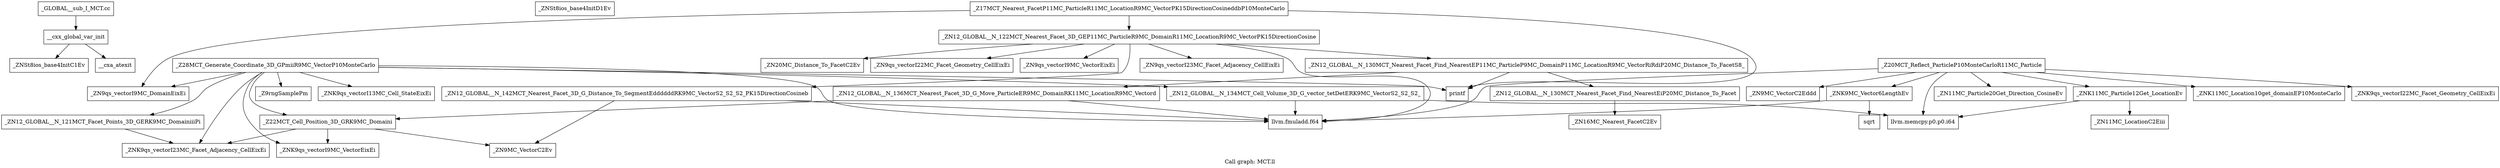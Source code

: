 digraph "Call graph: MCT.ll" {
	label="Call graph: MCT.ll";

	Node0x555b1896f3e0 [shape=record,label="{__cxx_global_var_init}"];
	Node0x555b1896f3e0 -> Node0x555b189b2730;
	Node0x555b1896f3e0 -> Node0x555b1896f500;
	Node0x555b189b2730 [shape=record,label="{_ZNSt8ios_base4InitC1Ev}"];
	Node0x555b1896df80 [shape=record,label="{_ZNSt8ios_base4InitD1Ev}"];
	Node0x555b1896f500 [shape=record,label="{__cxa_atexit}"];
	Node0x555b18970080 [shape=record,label="{_Z17MCT_Nearest_FacetP11MC_ParticleR11MC_LocationR9MC_VectorPK15DirectionCosineddbP10MonteCarlo}"];
	Node0x555b18970080 -> Node0x555b18970160;
	Node0x555b18970080 -> Node0x555b1896efa0;
	Node0x555b18970080 -> Node0x555b1896e000;
	Node0x555b18970160 [shape=record,label="{printf}"];
	Node0x555b1896efa0 [shape=record,label="{_ZN9qs_vectorI9MC_DomainEixEi}"];
	Node0x555b1896e000 [shape=record,label="{_ZN12_GLOBAL__N_122MCT_Nearest_Facet_3D_GEP11MC_ParticleR9MC_DomainR11MC_LocationR9MC_VectorPK15DirectionCosine}"];
	Node0x555b1896e000 -> Node0x555b189f0870;
	Node0x555b1896e000 -> Node0x555b189f05d0;
	Node0x555b1896e000 -> Node0x555b1899ae70;
	Node0x555b1896e000 -> Node0x555b18970690;
	Node0x555b1896e000 -> Node0x555b18970010;
	Node0x555b1896e000 -> Node0x555b189904c0;
	Node0x555b1896e000 -> Node0x555b189f0d40;
	Node0x555b1899ae70 [shape=record,label="{_ZN12_GLOBAL__N_130MCT_Nearest_Facet_Find_NearestEP11MC_ParticleP9MC_DomainP11MC_LocationR9MC_VectorRiRdiP20MC_Distance_To_FacetS8_}"];
	Node0x555b1899ae70 -> Node0x555b1898fc00;
	Node0x555b1899ae70 -> Node0x555b18990750;
	Node0x555b1899ae70 -> Node0x555b18970160;
	Node0x555b18988e10 [shape=record,label="{_Z28MCT_Generate_Coordinate_3D_GPmiiR9MC_VectorP10MonteCarlo}"];
	Node0x555b18988e10 -> Node0x555b1896efa0;
	Node0x555b18988e10 -> Node0x555b1896c9d0;
	Node0x555b18988e10 -> Node0x555b18994940;
	Node0x555b18988e10 -> Node0x555b189823f0;
	Node0x555b18988e10 -> Node0x555b1898ebb0;
	Node0x555b18988e10 -> Node0x555b1897f760;
	Node0x555b18988e10 -> Node0x555b18973c20;
	Node0x555b18988e10 -> Node0x555b189f05d0;
	Node0x555b18988e10 -> Node0x555b18970160;
	Node0x555b18988e10 -> Node0x555b18974770;
	Node0x555b1897f760 [shape=record,label="{_ZN12_GLOBAL__N_121MCT_Facet_Points_3D_GERK9MC_DomainiiiPi}"];
	Node0x555b1897f760 -> Node0x555b18994940;
	Node0x555b1896c9d0 [shape=record,label="{_Z22MCT_Cell_Position_3D_GRK9MC_Domaini}"];
	Node0x555b1896c9d0 -> Node0x555b18974a70;
	Node0x555b1896c9d0 -> Node0x555b18994940;
	Node0x555b1896c9d0 -> Node0x555b18973c20;
	Node0x555b18994940 [shape=record,label="{_ZNK9qs_vectorI23MC_Facet_Adjacency_CellEixEi}"];
	Node0x555b189823f0 [shape=record,label="{_Z9rngSamplePm}"];
	Node0x555b1898ebb0 [shape=record,label="{_ZNK9qs_vectorI13MC_Cell_StateEixEi}"];
	Node0x555b18973c20 [shape=record,label="{_ZNK9qs_vectorI9MC_VectorEixEi}"];
	Node0x555b18974770 [shape=record,label="{_ZN12_GLOBAL__N_134MCT_Cell_Volume_3D_G_vector_tetDetERK9MC_VectorS2_S2_S2_}"];
	Node0x555b18974770 -> Node0x555b18978ca0;
	Node0x555b18974770 -> Node0x555b189f05d0;
	Node0x555b189f05d0 [shape=record,label="{llvm.fmuladd.f64}"];
	Node0x555b18974a70 [shape=record,label="{_ZN9MC_VectorC2Ev}"];
	Node0x555b1897c1c0 [shape=record,label="{_Z20MCT_Reflect_ParticleP10MonteCarloR11MC_Particle}"];
	Node0x555b1897c1c0 -> Node0x555b1897df30;
	Node0x555b1897c1c0 -> Node0x555b18981700;
	Node0x555b1897c1c0 -> Node0x555b18978ca0;
	Node0x555b1897c1c0 -> Node0x555b1898b720;
	Node0x555b1897c1c0 -> Node0x555b18984d80;
	Node0x555b1897c1c0 -> Node0x555b18986ad0;
	Node0x555b1897c1c0 -> Node0x555b189f05d0;
	Node0x555b1897c1c0 -> Node0x555b1898eae0;
	Node0x555b1897df30 [shape=record,label="{_ZN11MC_Particle20Get_Direction_CosineEv}"];
	Node0x555b18981700 [shape=record,label="{_ZNK11MC_Particle12Get_LocationEv}"];
	Node0x555b18981700 -> Node0x555b1898ac30;
	Node0x555b18981700 -> Node0x555b18978ca0;
	Node0x555b18978ca0 [shape=record,label="{llvm.memcpy.p0.p0.i64}"];
	Node0x555b1898b720 [shape=record,label="{_ZNK11MC_Location10get_domainEP10MonteCarlo}"];
	Node0x555b18984d80 [shape=record,label="{_ZNK9qs_vectorI22MC_Facet_Geometry_CellEixEi}"];
	Node0x555b18986ad0 [shape=record,label="{_ZN9MC_VectorC2Eddd}"];
	Node0x555b1898eae0 [shape=record,label="{_ZNK9MC_Vector6LengthEv}"];
	Node0x555b1898eae0 -> Node0x555b189f05d0;
	Node0x555b1898eae0 -> Node0x555b1898d080;
	Node0x555b1898ac30 [shape=record,label="{_ZN11MC_LocationC2Eiii}"];
	Node0x555b1898d080 [shape=record,label="{sqrt}"];
	Node0x555b189f0870 [shape=record,label="{_ZN9qs_vectorI23MC_Facet_Adjacency_CellEixEi}"];
	Node0x555b18970690 [shape=record,label="{_ZN20MC_Distance_To_FacetC2Ev}"];
	Node0x555b18970010 [shape=record,label="{_ZN9qs_vectorI22MC_Facet_Geometry_CellEixEi}"];
	Node0x555b189f0d40 [shape=record,label="{_ZN9qs_vectorI9MC_VectorEixEi}"];
	Node0x555b189904c0 [shape=record,label="{_ZN12_GLOBAL__N_142MCT_Nearest_Facet_3D_G_Distance_To_SegmentEddddddRK9MC_VectorS2_S2_S2_PK15DirectionCosineb}"];
	Node0x555b189904c0 -> Node0x555b189f05d0;
	Node0x555b189904c0 -> Node0x555b18974a70;
	Node0x555b1898fc00 [shape=record,label="{_ZN12_GLOBAL__N_130MCT_Nearest_Facet_Find_NearestEiP20MC_Distance_To_Facet}"];
	Node0x555b1898fc00 -> Node0x555b18990bb0;
	Node0x555b18990750 [shape=record,label="{_ZN12_GLOBAL__N_136MCT_Nearest_Facet_3D_G_Move_ParticleER9MC_DomainRK11MC_LocationR9MC_Vectord}"];
	Node0x555b18990750 -> Node0x555b1896c9d0;
	Node0x555b18990750 -> Node0x555b189f05d0;
	Node0x555b18990bb0 [shape=record,label="{_ZN16MC_Nearest_FacetC2Ev}"];
	Node0x555b189fc0e0 [shape=record,label="{_GLOBAL__sub_I_MCT.cc}"];
	Node0x555b189fc0e0 -> Node0x555b1896f3e0;
}
